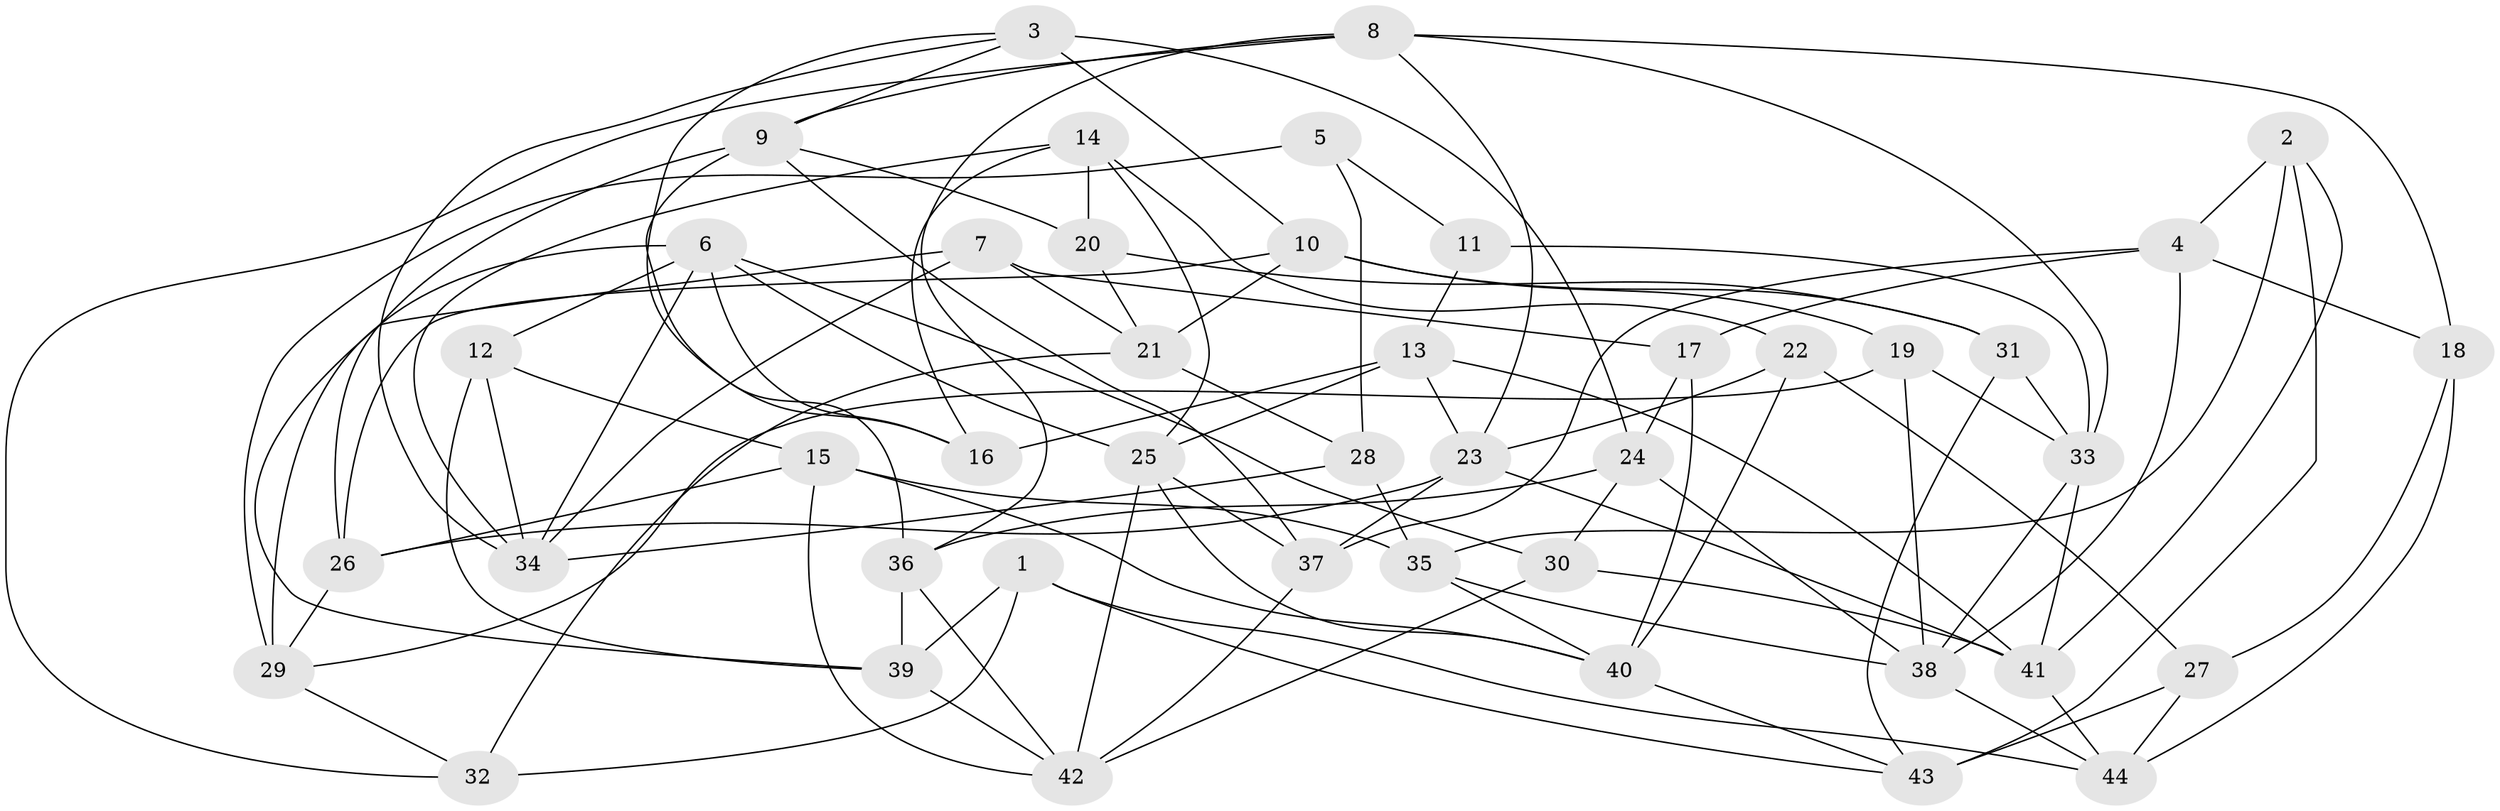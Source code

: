 // original degree distribution, {4: 1.0}
// Generated by graph-tools (version 1.1) at 2025/38/03/04/25 23:38:08]
// undirected, 44 vertices, 106 edges
graph export_dot {
  node [color=gray90,style=filled];
  1;
  2;
  3;
  4;
  5;
  6;
  7;
  8;
  9;
  10;
  11;
  12;
  13;
  14;
  15;
  16;
  17;
  18;
  19;
  20;
  21;
  22;
  23;
  24;
  25;
  26;
  27;
  28;
  29;
  30;
  31;
  32;
  33;
  34;
  35;
  36;
  37;
  38;
  39;
  40;
  41;
  42;
  43;
  44;
  1 -- 32 [weight=1.0];
  1 -- 39 [weight=1.0];
  1 -- 43 [weight=1.0];
  1 -- 44 [weight=1.0];
  2 -- 4 [weight=1.0];
  2 -- 35 [weight=1.0];
  2 -- 41 [weight=1.0];
  2 -- 43 [weight=1.0];
  3 -- 9 [weight=1.0];
  3 -- 10 [weight=1.0];
  3 -- 16 [weight=1.0];
  3 -- 24 [weight=2.0];
  3 -- 34 [weight=1.0];
  4 -- 17 [weight=1.0];
  4 -- 18 [weight=1.0];
  4 -- 37 [weight=2.0];
  4 -- 38 [weight=1.0];
  5 -- 11 [weight=1.0];
  5 -- 28 [weight=1.0];
  5 -- 29 [weight=2.0];
  6 -- 12 [weight=1.0];
  6 -- 16 [weight=1.0];
  6 -- 25 [weight=1.0];
  6 -- 30 [weight=1.0];
  6 -- 34 [weight=1.0];
  6 -- 39 [weight=1.0];
  7 -- 17 [weight=1.0];
  7 -- 21 [weight=1.0];
  7 -- 29 [weight=1.0];
  7 -- 34 [weight=1.0];
  8 -- 9 [weight=1.0];
  8 -- 18 [weight=1.0];
  8 -- 23 [weight=1.0];
  8 -- 32 [weight=1.0];
  8 -- 33 [weight=1.0];
  8 -- 36 [weight=1.0];
  9 -- 20 [weight=1.0];
  9 -- 26 [weight=1.0];
  9 -- 36 [weight=1.0];
  9 -- 37 [weight=1.0];
  10 -- 19 [weight=1.0];
  10 -- 21 [weight=1.0];
  10 -- 26 [weight=2.0];
  10 -- 31 [weight=1.0];
  11 -- 13 [weight=2.0];
  11 -- 33 [weight=1.0];
  12 -- 15 [weight=1.0];
  12 -- 34 [weight=1.0];
  12 -- 39 [weight=1.0];
  13 -- 16 [weight=1.0];
  13 -- 23 [weight=1.0];
  13 -- 25 [weight=1.0];
  13 -- 41 [weight=1.0];
  14 -- 16 [weight=1.0];
  14 -- 20 [weight=2.0];
  14 -- 22 [weight=1.0];
  14 -- 25 [weight=1.0];
  14 -- 34 [weight=1.0];
  15 -- 26 [weight=1.0];
  15 -- 35 [weight=2.0];
  15 -- 40 [weight=1.0];
  15 -- 42 [weight=1.0];
  17 -- 24 [weight=1.0];
  17 -- 40 [weight=1.0];
  18 -- 27 [weight=1.0];
  18 -- 44 [weight=1.0];
  19 -- 29 [weight=1.0];
  19 -- 33 [weight=1.0];
  19 -- 38 [weight=1.0];
  20 -- 21 [weight=2.0];
  20 -- 31 [weight=1.0];
  21 -- 28 [weight=1.0];
  21 -- 32 [weight=1.0];
  22 -- 23 [weight=1.0];
  22 -- 27 [weight=1.0];
  22 -- 40 [weight=1.0];
  23 -- 26 [weight=1.0];
  23 -- 37 [weight=1.0];
  23 -- 41 [weight=1.0];
  24 -- 30 [weight=1.0];
  24 -- 36 [weight=1.0];
  24 -- 38 [weight=1.0];
  25 -- 37 [weight=1.0];
  25 -- 40 [weight=1.0];
  25 -- 42 [weight=1.0];
  26 -- 29 [weight=1.0];
  27 -- 43 [weight=2.0];
  27 -- 44 [weight=2.0];
  28 -- 34 [weight=1.0];
  28 -- 35 [weight=1.0];
  29 -- 32 [weight=1.0];
  30 -- 41 [weight=1.0];
  30 -- 42 [weight=1.0];
  31 -- 33 [weight=1.0];
  31 -- 43 [weight=1.0];
  33 -- 38 [weight=1.0];
  33 -- 41 [weight=1.0];
  35 -- 38 [weight=1.0];
  35 -- 40 [weight=1.0];
  36 -- 39 [weight=2.0];
  36 -- 42 [weight=1.0];
  37 -- 42 [weight=1.0];
  38 -- 44 [weight=1.0];
  39 -- 42 [weight=1.0];
  40 -- 43 [weight=1.0];
  41 -- 44 [weight=1.0];
}
